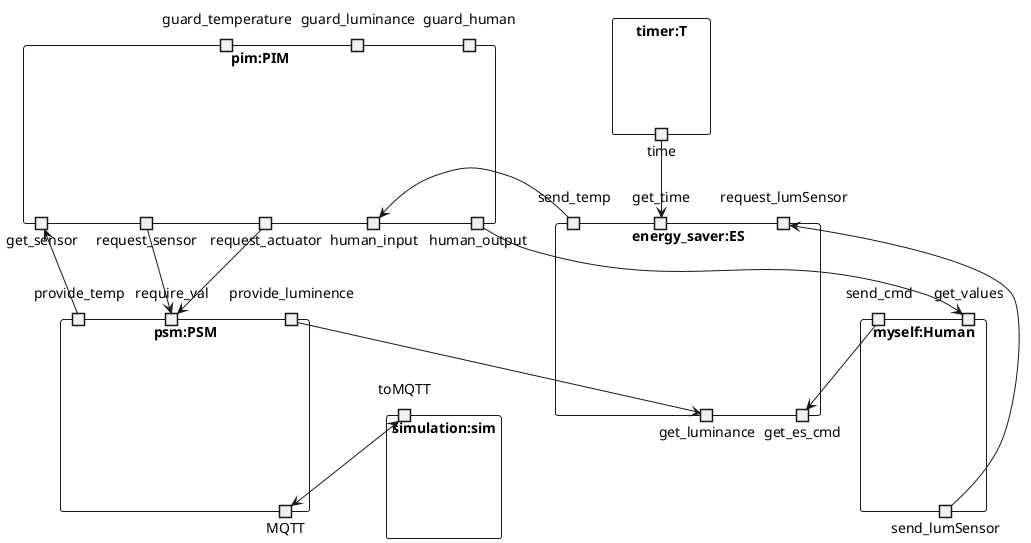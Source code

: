 @startuml X3D2_MQTT_SIM

'HUMAN
rectangle myself:Human {
    port send_cmd
    portout send_lumSensor
    portin get_values
}

rectangle timer:T {
    portout time
}

'PIM
rectangle pim:PIM {
    portout get_sensor
    portout request_sensor
    portout request_actuator
    portout human_input
    portout human_output

    'guards
    port guard_temperature
    port guard_luminance
    port guard_human
}

'PSM
rectangle psm:PSM {
    portin provide_temp
    portin provide_luminence
    portin require_val
    portin require_val

    portout MQTT
}

'SIM
rectangle simulation:sim {
    port toMQTT
}

'energy saver
rectangle energy_saver:ES {
    portin send_temp
    portin get_time

    portout get_es_cmd
    portout get_luminance
    portin request_lumSensor
}
 
provide_temp --> get_sensor
provide_luminence --> get_luminance

send_lumSensor --> request_lumSensor

send_cmd --> get_es_cmd
send_temp ---> human_input
 
request_sensor --> require_val
request_actuator --> require_val
human_output -----> get_values
 
time --> get_time

toMQTT <--> MQTT
@enduml
